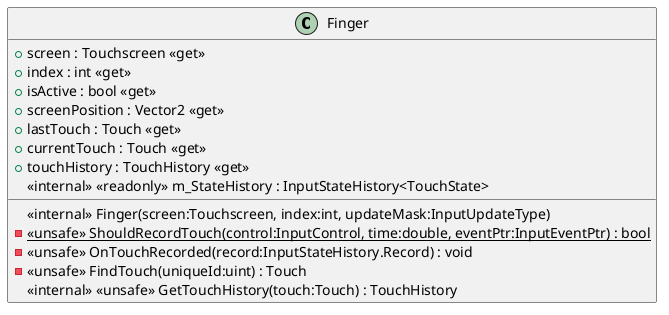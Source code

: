 @startuml
class Finger {
    + screen : Touchscreen <<get>>
    + index : int <<get>>
    + isActive : bool <<get>>
    + screenPosition : Vector2 <<get>>
    + lastTouch : Touch <<get>>
    + currentTouch : Touch <<get>>
    + touchHistory : TouchHistory <<get>>
    <<internal>> <<readonly>> m_StateHistory : InputStateHistory<TouchState>
    <<internal>> Finger(screen:Touchscreen, index:int, updateMask:InputUpdateType)
    - {static} <<unsafe>> ShouldRecordTouch(control:InputControl, time:double, eventPtr:InputEventPtr) : bool
    - <<unsafe>> OnTouchRecorded(record:InputStateHistory.Record) : void
    - <<unsafe>> FindTouch(uniqueId:uint) : Touch
    <<internal>> <<unsafe>> GetTouchHistory(touch:Touch) : TouchHistory
}
@enduml

